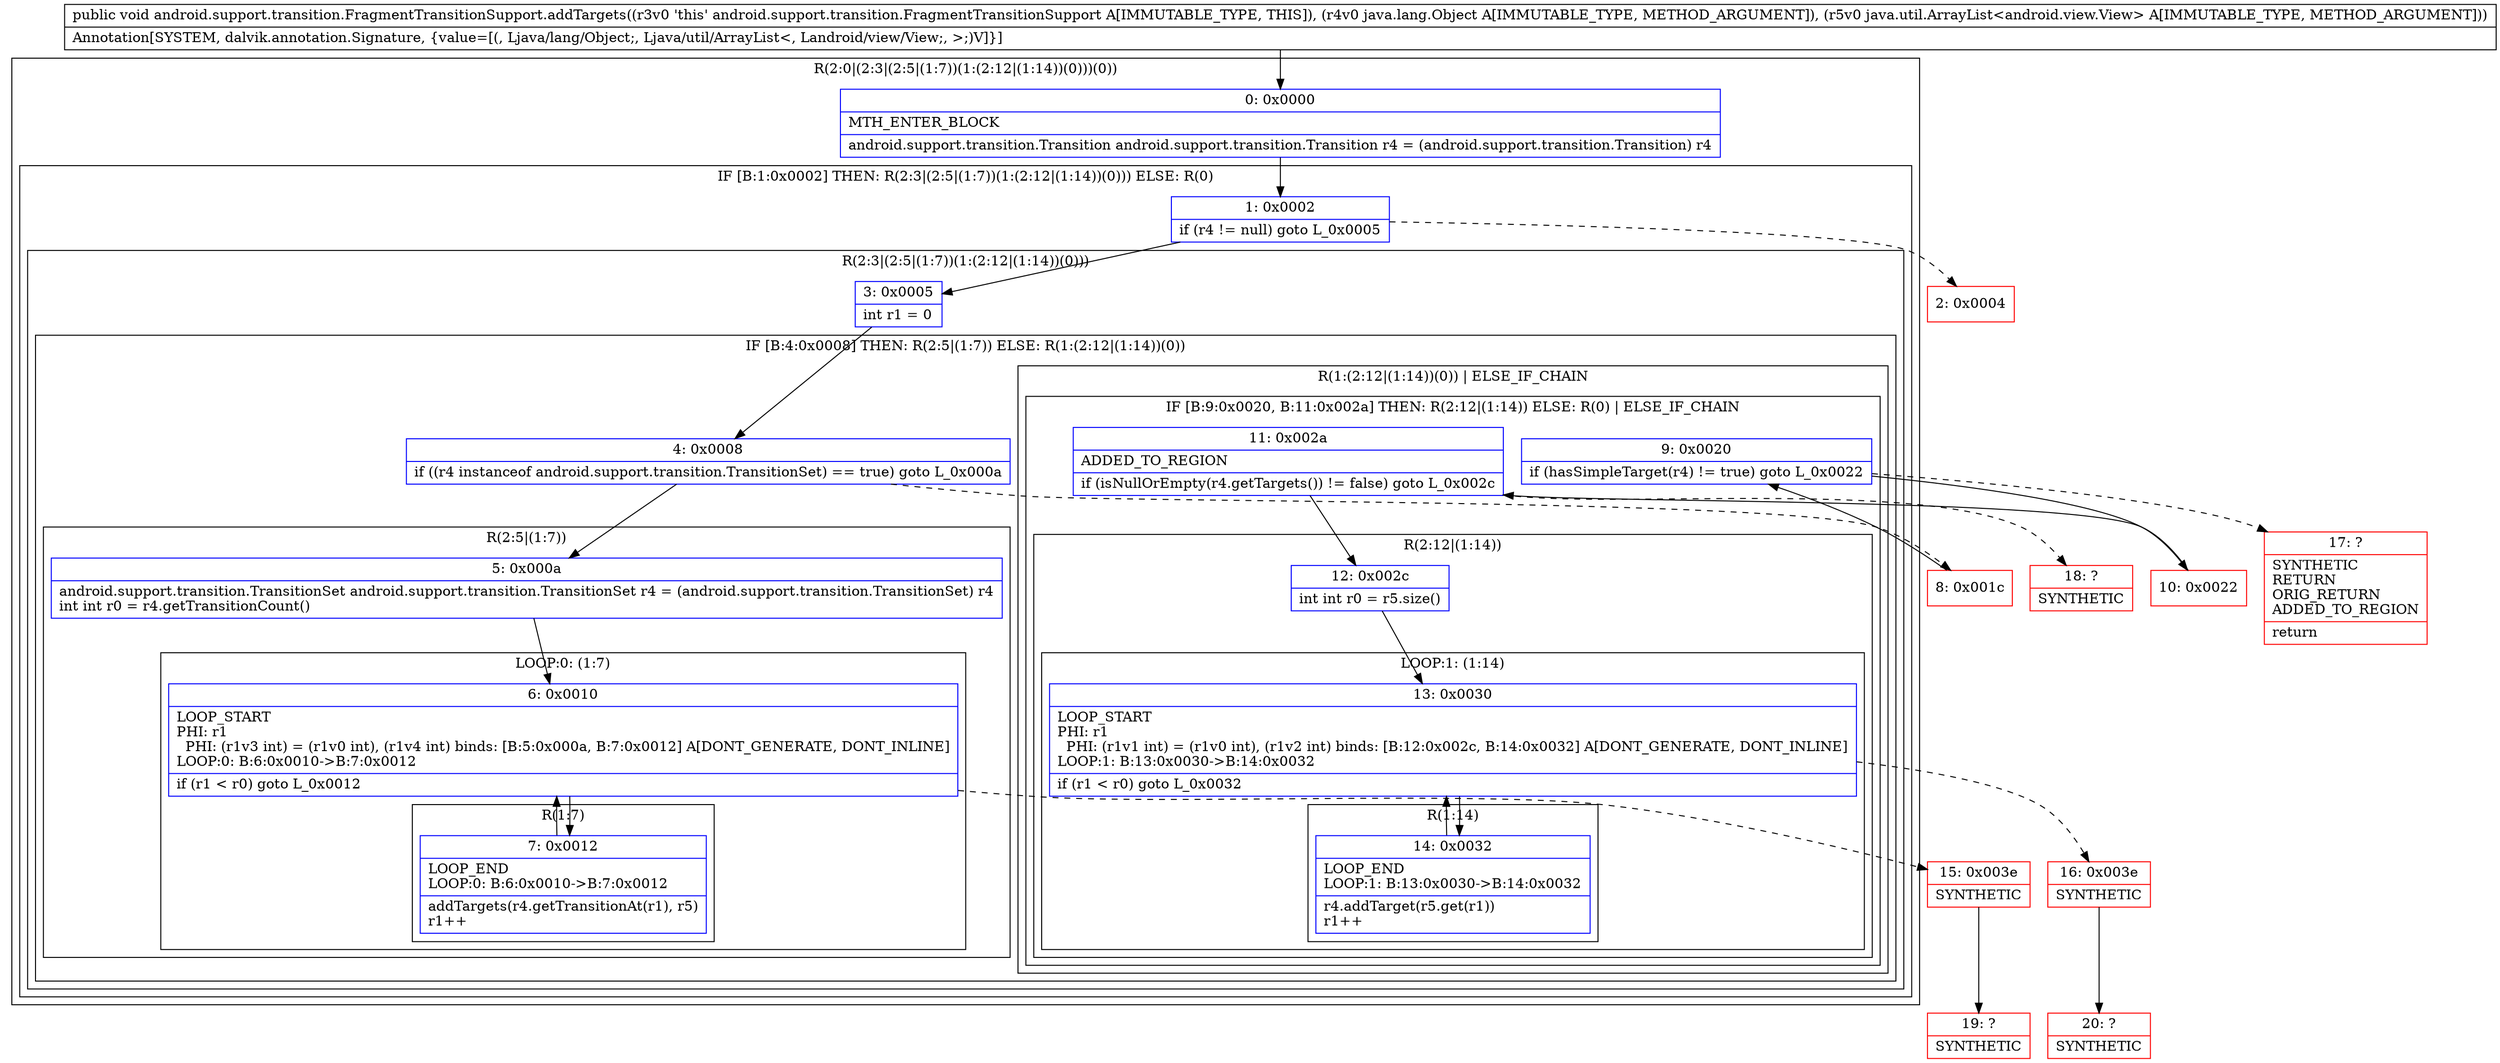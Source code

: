 digraph "CFG forandroid.support.transition.FragmentTransitionSupport.addTargets(Ljava\/lang\/Object;Ljava\/util\/ArrayList;)V" {
subgraph cluster_Region_473711109 {
label = "R(2:0|(2:3|(2:5|(1:7))(1:(2:12|(1:14))(0)))(0))";
node [shape=record,color=blue];
Node_0 [shape=record,label="{0\:\ 0x0000|MTH_ENTER_BLOCK\l|android.support.transition.Transition android.support.transition.Transition r4 = (android.support.transition.Transition) r4\l}"];
subgraph cluster_IfRegion_1627585801 {
label = "IF [B:1:0x0002] THEN: R(2:3|(2:5|(1:7))(1:(2:12|(1:14))(0))) ELSE: R(0)";
node [shape=record,color=blue];
Node_1 [shape=record,label="{1\:\ 0x0002|if (r4 != null) goto L_0x0005\l}"];
subgraph cluster_Region_241708009 {
label = "R(2:3|(2:5|(1:7))(1:(2:12|(1:14))(0)))";
node [shape=record,color=blue];
Node_3 [shape=record,label="{3\:\ 0x0005|int r1 = 0\l}"];
subgraph cluster_IfRegion_1241713748 {
label = "IF [B:4:0x0008] THEN: R(2:5|(1:7)) ELSE: R(1:(2:12|(1:14))(0))";
node [shape=record,color=blue];
Node_4 [shape=record,label="{4\:\ 0x0008|if ((r4 instanceof android.support.transition.TransitionSet) == true) goto L_0x000a\l}"];
subgraph cluster_Region_1410722691 {
label = "R(2:5|(1:7))";
node [shape=record,color=blue];
Node_5 [shape=record,label="{5\:\ 0x000a|android.support.transition.TransitionSet android.support.transition.TransitionSet r4 = (android.support.transition.TransitionSet) r4\lint int r0 = r4.getTransitionCount()\l}"];
subgraph cluster_LoopRegion_1627763639 {
label = "LOOP:0: (1:7)";
node [shape=record,color=blue];
Node_6 [shape=record,label="{6\:\ 0x0010|LOOP_START\lPHI: r1 \l  PHI: (r1v3 int) = (r1v0 int), (r1v4 int) binds: [B:5:0x000a, B:7:0x0012] A[DONT_GENERATE, DONT_INLINE]\lLOOP:0: B:6:0x0010\-\>B:7:0x0012\l|if (r1 \< r0) goto L_0x0012\l}"];
subgraph cluster_Region_1977253972 {
label = "R(1:7)";
node [shape=record,color=blue];
Node_7 [shape=record,label="{7\:\ 0x0012|LOOP_END\lLOOP:0: B:6:0x0010\-\>B:7:0x0012\l|addTargets(r4.getTransitionAt(r1), r5)\lr1++\l}"];
}
}
}
subgraph cluster_Region_1004081686 {
label = "R(1:(2:12|(1:14))(0)) | ELSE_IF_CHAIN\l";
node [shape=record,color=blue];
subgraph cluster_IfRegion_709338990 {
label = "IF [B:9:0x0020, B:11:0x002a] THEN: R(2:12|(1:14)) ELSE: R(0) | ELSE_IF_CHAIN\l";
node [shape=record,color=blue];
Node_9 [shape=record,label="{9\:\ 0x0020|if (hasSimpleTarget(r4) != true) goto L_0x0022\l}"];
Node_11 [shape=record,label="{11\:\ 0x002a|ADDED_TO_REGION\l|if (isNullOrEmpty(r4.getTargets()) != false) goto L_0x002c\l}"];
subgraph cluster_Region_788392733 {
label = "R(2:12|(1:14))";
node [shape=record,color=blue];
Node_12 [shape=record,label="{12\:\ 0x002c|int int r0 = r5.size()\l}"];
subgraph cluster_LoopRegion_1655776598 {
label = "LOOP:1: (1:14)";
node [shape=record,color=blue];
Node_13 [shape=record,label="{13\:\ 0x0030|LOOP_START\lPHI: r1 \l  PHI: (r1v1 int) = (r1v0 int), (r1v2 int) binds: [B:12:0x002c, B:14:0x0032] A[DONT_GENERATE, DONT_INLINE]\lLOOP:1: B:13:0x0030\-\>B:14:0x0032\l|if (r1 \< r0) goto L_0x0032\l}"];
subgraph cluster_Region_1549532570 {
label = "R(1:14)";
node [shape=record,color=blue];
Node_14 [shape=record,label="{14\:\ 0x0032|LOOP_END\lLOOP:1: B:13:0x0030\-\>B:14:0x0032\l|r4.addTarget(r5.get(r1))\lr1++\l}"];
}
}
}
subgraph cluster_Region_2023153640 {
label = "R(0)";
node [shape=record,color=blue];
}
}
}
}
}
subgraph cluster_Region_174174194 {
label = "R(0)";
node [shape=record,color=blue];
}
}
}
Node_2 [shape=record,color=red,label="{2\:\ 0x0004}"];
Node_8 [shape=record,color=red,label="{8\:\ 0x001c}"];
Node_10 [shape=record,color=red,label="{10\:\ 0x0022}"];
Node_15 [shape=record,color=red,label="{15\:\ 0x003e|SYNTHETIC\l}"];
Node_16 [shape=record,color=red,label="{16\:\ 0x003e|SYNTHETIC\l}"];
Node_17 [shape=record,color=red,label="{17\:\ ?|SYNTHETIC\lRETURN\lORIG_RETURN\lADDED_TO_REGION\l|return\l}"];
Node_18 [shape=record,color=red,label="{18\:\ ?|SYNTHETIC\l}"];
Node_19 [shape=record,color=red,label="{19\:\ ?|SYNTHETIC\l}"];
Node_20 [shape=record,color=red,label="{20\:\ ?|SYNTHETIC\l}"];
MethodNode[shape=record,label="{public void android.support.transition.FragmentTransitionSupport.addTargets((r3v0 'this' android.support.transition.FragmentTransitionSupport A[IMMUTABLE_TYPE, THIS]), (r4v0 java.lang.Object A[IMMUTABLE_TYPE, METHOD_ARGUMENT]), (r5v0 java.util.ArrayList\<android.view.View\> A[IMMUTABLE_TYPE, METHOD_ARGUMENT]))  | Annotation[SYSTEM, dalvik.annotation.Signature, \{value=[(, Ljava\/lang\/Object;, Ljava\/util\/ArrayList\<, Landroid\/view\/View;, \>;)V]\}]\l}"];
MethodNode -> Node_0;
Node_0 -> Node_1;
Node_1 -> Node_2[style=dashed];
Node_1 -> Node_3;
Node_3 -> Node_4;
Node_4 -> Node_5;
Node_4 -> Node_8[style=dashed];
Node_5 -> Node_6;
Node_6 -> Node_7;
Node_6 -> Node_15[style=dashed];
Node_7 -> Node_6;
Node_9 -> Node_10;
Node_9 -> Node_17[style=dashed];
Node_11 -> Node_12;
Node_11 -> Node_18[style=dashed];
Node_12 -> Node_13;
Node_13 -> Node_14;
Node_13 -> Node_16[style=dashed];
Node_14 -> Node_13;
Node_8 -> Node_9;
Node_10 -> Node_11;
Node_15 -> Node_19;
Node_16 -> Node_20;
}

